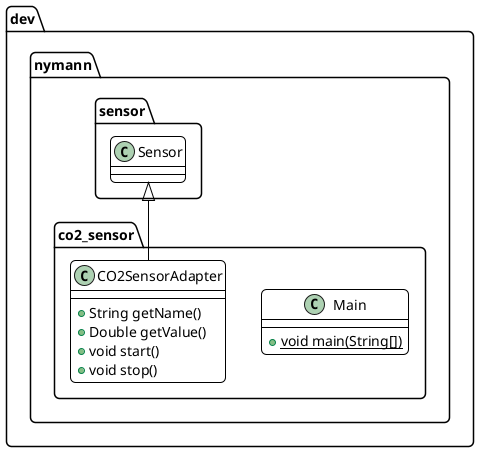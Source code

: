 @startuml
skinparam roundCorner 10
skinparam shadowing false
skinparam classFontName Lato
skinparam classFontSize 16
skinparam defaultFontName Source Code Pro
skinparam defaultFontSize 14
skinparam ClassAttributeFontStyle normal
skinparam ClassBackgroundColor white
skinparam ClassBorderColor black
skinparam ClassBorderThickness 1
skinparam ArrowColor black
skinparam linetype polyline
class dev.nymann.co2_sensor.Main {
+ {static} void main(String[])
}
class dev.nymann.co2_sensor.CO2SensorAdapter {
+ String getName()
+ Double getValue()
+ void start()
+ void stop()
}


dev.nymann.sensor.Sensor <|-- dev.nymann.co2_sensor.CO2SensorAdapter
@enduml
